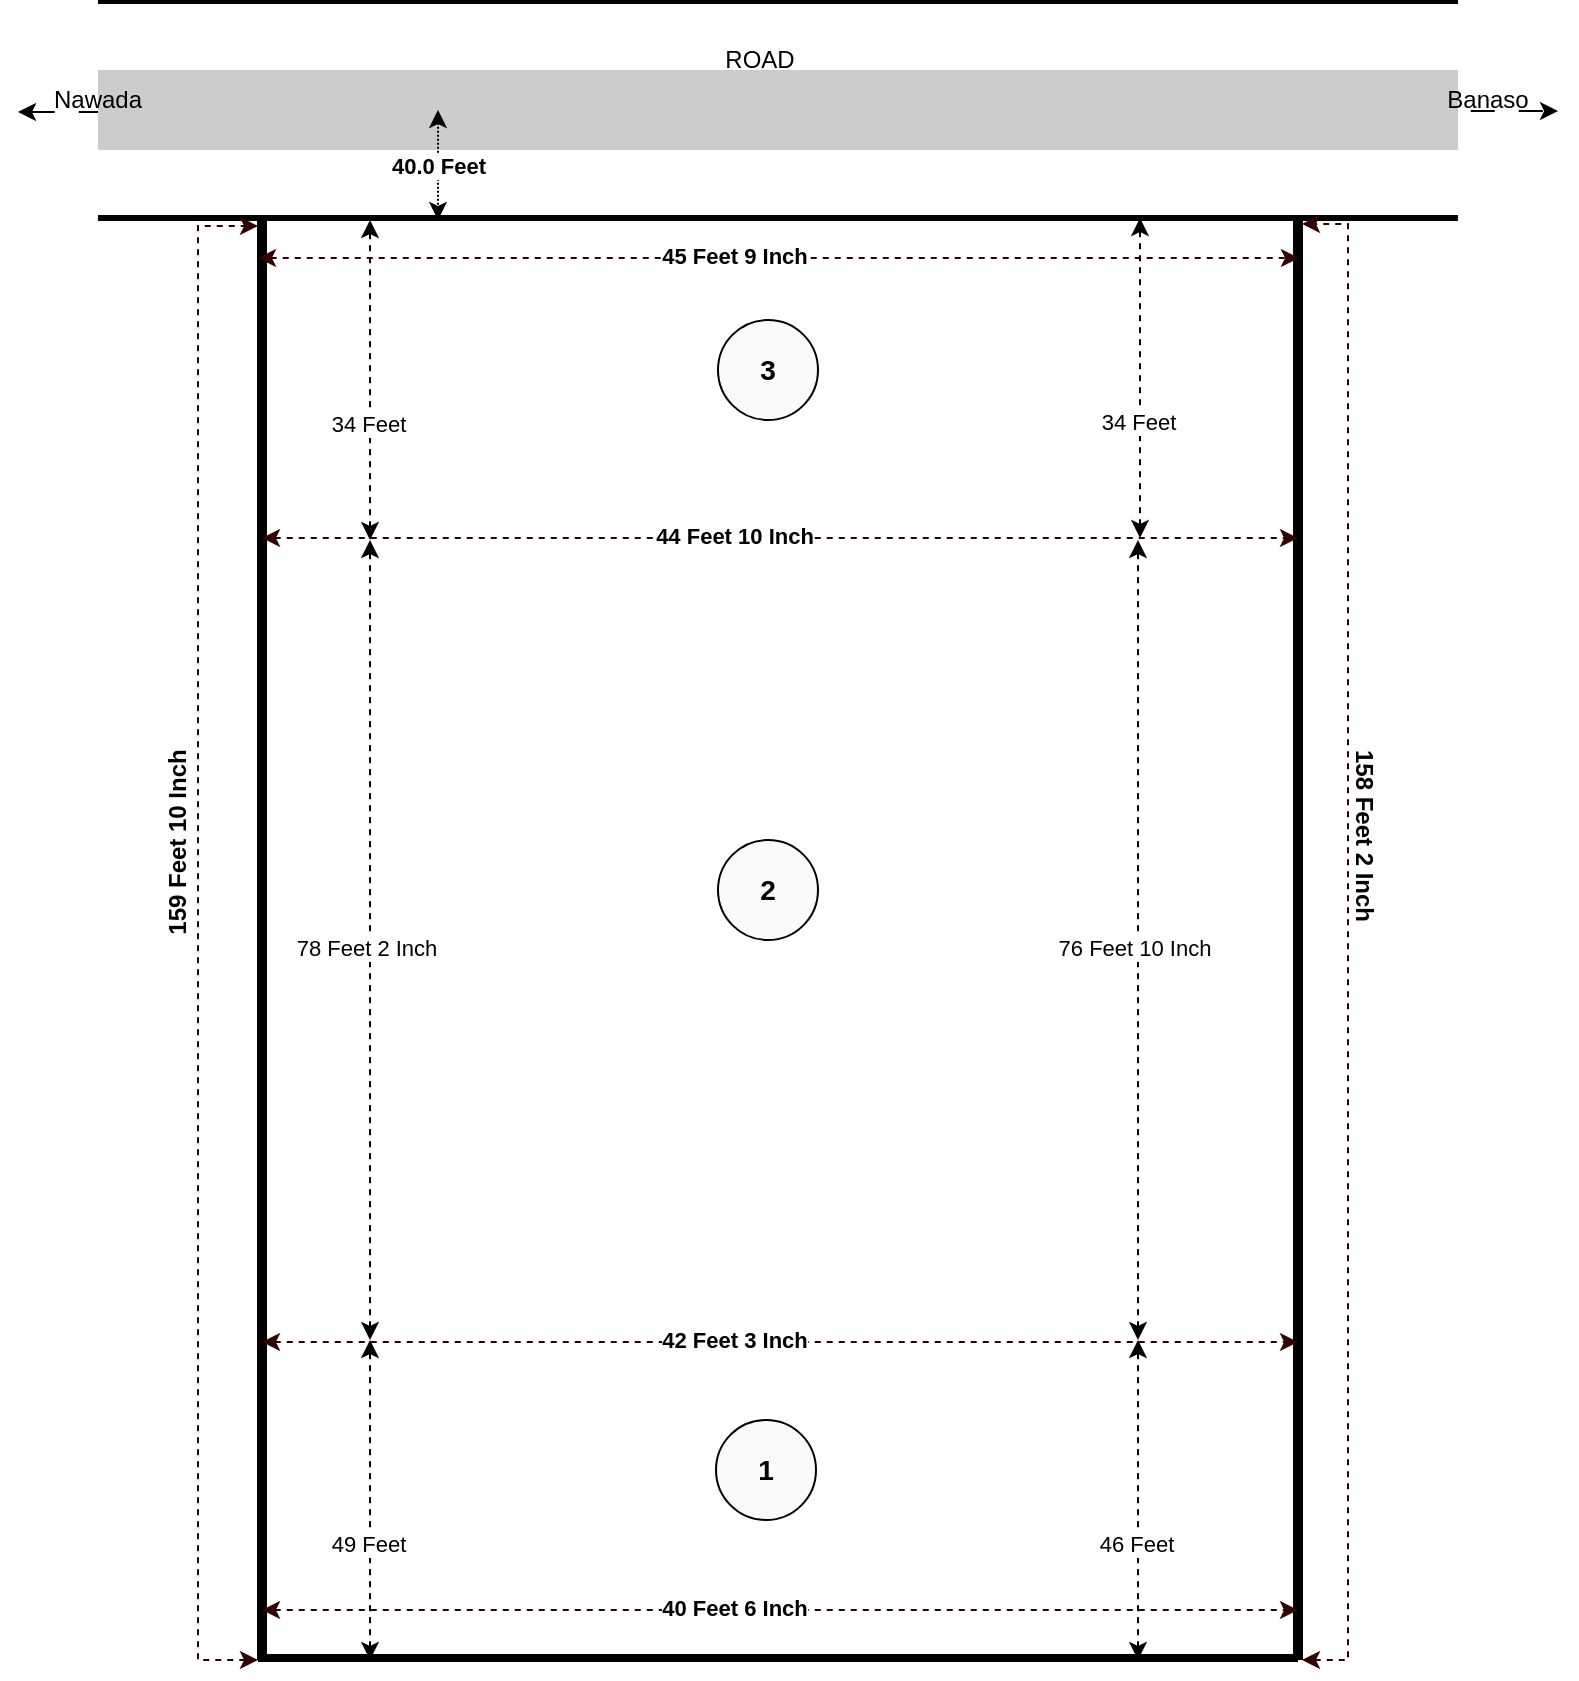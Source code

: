 <mxfile version="21.6.8" type="github">
  <diagram name="Page-1" id="Dkc9KShbpaWvhL2H0rqo">
    <mxGraphModel dx="857" dy="680" grid="1" gridSize="10" guides="1" tooltips="1" connect="1" arrows="1" fold="1" page="1" pageScale="1" pageWidth="850" pageHeight="1100" math="0" shadow="0">
      <root>
        <mxCell id="0" />
        <mxCell id="1" parent="0" />
        <mxCell id="MJouJ_tBEHJUPLvAa8a3-21" value="" style="endArrow=classic;startArrow=classic;html=1;rounded=0;dashed=1;dashPattern=12 12;strokeWidth=1;strokeColor=default;fontStyle=0;endFill=1;" parent="1" edge="1">
          <mxGeometry width="50" height="50" relative="1" as="geometry">
            <mxPoint x="20" y="58" as="sourcePoint" />
            <mxPoint x="790" y="57.5" as="targetPoint" />
          </mxGeometry>
        </mxCell>
        <mxCell id="MJouJ_tBEHJUPLvAa8a3-11" value="" style="rounded=0;whiteSpace=wrap;html=1;fillColor=#CCCCCC;strokeColor=none;gradientColor=none;dashed=1;perimeterSpacing=0;" parent="1" vertex="1">
          <mxGeometry x="60" y="37" width="680" height="40" as="geometry" />
        </mxCell>
        <mxCell id="MJouJ_tBEHJUPLvAa8a3-1" value="" style="endArrow=none;html=1;rounded=0;strokeColor=#030303;strokeWidth=2;" parent="1" edge="1">
          <mxGeometry width="50" height="50" relative="1" as="geometry">
            <mxPoint x="60" y="3" as="sourcePoint" />
            <mxPoint x="740" y="3" as="targetPoint" />
          </mxGeometry>
        </mxCell>
        <mxCell id="MJouJ_tBEHJUPLvAa8a3-2" value="" style="endArrow=none;html=1;rounded=0;strokeColor=#030303;strokeWidth=3;" parent="1" edge="1">
          <mxGeometry width="50" height="50" relative="1" as="geometry">
            <mxPoint x="60" y="111" as="sourcePoint" />
            <mxPoint x="740" y="111" as="targetPoint" />
          </mxGeometry>
        </mxCell>
        <mxCell id="MJouJ_tBEHJUPLvAa8a3-5" value="Nawada" style="text;html=1;strokeColor=none;fillColor=none;align=center;verticalAlign=middle;whiteSpace=wrap;rounded=0;fontStyle=0" parent="1" vertex="1">
          <mxGeometry x="30" y="37" width="60" height="30" as="geometry" />
        </mxCell>
        <mxCell id="MJouJ_tBEHJUPLvAa8a3-6" value="Banaso" style="text;html=1;strokeColor=none;fillColor=none;align=center;verticalAlign=middle;whiteSpace=wrap;rounded=0;fontStyle=0" parent="1" vertex="1">
          <mxGeometry x="730" y="37" width="50" height="30" as="geometry" />
        </mxCell>
        <mxCell id="MJouJ_tBEHJUPLvAa8a3-7" style="edgeStyle=orthogonalEdgeStyle;rounded=0;orthogonalLoop=1;jettySize=auto;html=1;exitX=0.5;exitY=1;exitDx=0;exitDy=0;" parent="1" source="MJouJ_tBEHJUPLvAa8a3-6" target="MJouJ_tBEHJUPLvAa8a3-6" edge="1">
          <mxGeometry relative="1" as="geometry" />
        </mxCell>
        <mxCell id="MJouJ_tBEHJUPLvAa8a3-10" value="ROAD" style="text;html=1;align=center;verticalAlign=middle;whiteSpace=wrap;rounded=0;fillColor=none;strokeColor=none;" parent="1" vertex="1">
          <mxGeometry x="361" y="17" width="60" height="30" as="geometry" />
        </mxCell>
        <mxCell id="MJouJ_tBEHJUPLvAa8a3-12" style="edgeStyle=orthogonalEdgeStyle;rounded=0;orthogonalLoop=1;jettySize=auto;html=1;exitX=0.5;exitY=1;exitDx=0;exitDy=0;" parent="1" source="MJouJ_tBEHJUPLvAa8a3-11" target="MJouJ_tBEHJUPLvAa8a3-11" edge="1">
          <mxGeometry relative="1" as="geometry" />
        </mxCell>
        <mxCell id="MJouJ_tBEHJUPLvAa8a3-15" value="" style="endArrow=classic;startArrow=classic;html=1;rounded=0;" parent="1" target="MJouJ_tBEHJUPLvAa8a3-11" edge="1">
          <mxGeometry width="50" height="50" relative="1" as="geometry">
            <mxPoint x="60" y="56.5" as="sourcePoint" />
            <mxPoint x="440" y="56.5" as="targetPoint" />
          </mxGeometry>
        </mxCell>
        <mxCell id="MJouJ_tBEHJUPLvAa8a3-19" value="" style="endArrow=classic;html=1;rounded=0;startArrow=classic;startFill=1;dashed=1;dashPattern=1 1;" parent="1" edge="1">
          <mxGeometry relative="1" as="geometry">
            <mxPoint x="230" y="57" as="sourcePoint" />
            <mxPoint x="230" y="112" as="targetPoint" />
          </mxGeometry>
        </mxCell>
        <mxCell id="MJouJ_tBEHJUPLvAa8a3-20" value="40.0 Feet" style="edgeLabel;resizable=0;html=1;align=center;verticalAlign=middle;fontStyle=1" parent="MJouJ_tBEHJUPLvAa8a3-19" connectable="0" vertex="1">
          <mxGeometry relative="1" as="geometry" />
        </mxCell>
        <mxCell id="MJouJ_tBEHJUPLvAa8a3-24" value="" style="endArrow=none;html=1;rounded=0;strokeWidth=5;" parent="1" edge="1">
          <mxGeometry width="50" height="50" relative="1" as="geometry">
            <mxPoint x="142" y="832" as="sourcePoint" />
            <mxPoint x="142" y="112" as="targetPoint" />
          </mxGeometry>
        </mxCell>
        <mxCell id="MJouJ_tBEHJUPLvAa8a3-25" value="" style="endArrow=none;html=1;rounded=0;strokeWidth=5;" parent="1" edge="1">
          <mxGeometry width="50" height="50" relative="1" as="geometry">
            <mxPoint x="660" y="832" as="sourcePoint" />
            <mxPoint x="660" y="112" as="targetPoint" />
          </mxGeometry>
        </mxCell>
        <mxCell id="ZM0QrDXeXai4huBHcrrM-1" value="" style="endArrow=classic;startArrow=classic;html=1;rounded=0;strokeColor=#330000;startFill=1;endFill=1;dashed=1;" edge="1" parent="1">
          <mxGeometry width="50" height="50" relative="1" as="geometry">
            <mxPoint x="140" y="131" as="sourcePoint" />
            <mxPoint x="660.5" y="131" as="targetPoint" />
          </mxGeometry>
        </mxCell>
        <mxCell id="ZM0QrDXeXai4huBHcrrM-3" value="45 Feet 9 Inch" style="edgeLabel;html=1;align=center;verticalAlign=middle;resizable=0;points=[];fontStyle=1" vertex="1" connectable="0" parent="ZM0QrDXeXai4huBHcrrM-1">
          <mxGeometry x="-0.088" y="1" relative="1" as="geometry">
            <mxPoint as="offset" />
          </mxGeometry>
        </mxCell>
        <mxCell id="ZM0QrDXeXai4huBHcrrM-4" value="" style="endArrow=classic;startArrow=classic;html=1;rounded=0;strokeColor=#330000;startFill=1;endFill=1;dashed=1;" edge="1" parent="1">
          <mxGeometry width="50" height="50" relative="1" as="geometry">
            <mxPoint x="142" y="271" as="sourcePoint" />
            <mxPoint x="660" y="271" as="targetPoint" />
          </mxGeometry>
        </mxCell>
        <mxCell id="ZM0QrDXeXai4huBHcrrM-5" value="44 Feet 10 Inch" style="edgeLabel;html=1;align=center;verticalAlign=middle;resizable=0;points=[];fontStyle=1" vertex="1" connectable="0" parent="ZM0QrDXeXai4huBHcrrM-4">
          <mxGeometry x="-0.088" y="1" relative="1" as="geometry">
            <mxPoint as="offset" />
          </mxGeometry>
        </mxCell>
        <mxCell id="ZM0QrDXeXai4huBHcrrM-6" value="" style="endArrow=classic;startArrow=classic;html=1;rounded=0;strokeColor=#330000;startFill=1;endFill=1;dashed=1;" edge="1" parent="1">
          <mxGeometry width="50" height="50" relative="1" as="geometry">
            <mxPoint x="142" y="673" as="sourcePoint" />
            <mxPoint x="660" y="673" as="targetPoint" />
          </mxGeometry>
        </mxCell>
        <mxCell id="ZM0QrDXeXai4huBHcrrM-7" value="42 Feet 3 Inch" style="edgeLabel;html=1;align=center;verticalAlign=middle;resizable=0;points=[];fontStyle=1" vertex="1" connectable="0" parent="ZM0QrDXeXai4huBHcrrM-6">
          <mxGeometry x="-0.088" y="1" relative="1" as="geometry">
            <mxPoint as="offset" />
          </mxGeometry>
        </mxCell>
        <mxCell id="ZM0QrDXeXai4huBHcrrM-8" value="" style="endArrow=classic;startArrow=classic;html=1;rounded=0;strokeColor=#330000;startFill=1;endFill=1;dashed=1;" edge="1" parent="1">
          <mxGeometry width="50" height="50" relative="1" as="geometry">
            <mxPoint x="142" y="807" as="sourcePoint" />
            <mxPoint x="660" y="807" as="targetPoint" />
          </mxGeometry>
        </mxCell>
        <mxCell id="ZM0QrDXeXai4huBHcrrM-9" value="40 Feet 6 Inch" style="edgeLabel;html=1;align=center;verticalAlign=middle;resizable=0;points=[];fontStyle=1" vertex="1" connectable="0" parent="ZM0QrDXeXai4huBHcrrM-8">
          <mxGeometry x="-0.088" y="1" relative="1" as="geometry">
            <mxPoint as="offset" />
          </mxGeometry>
        </mxCell>
        <mxCell id="ZM0QrDXeXai4huBHcrrM-10" value="" style="endArrow=none;html=1;rounded=0;strokeWidth=4;" edge="1" parent="1">
          <mxGeometry width="50" height="50" relative="1" as="geometry">
            <mxPoint x="140" y="831" as="sourcePoint" />
            <mxPoint x="660" y="831" as="targetPoint" />
          </mxGeometry>
        </mxCell>
        <mxCell id="ZM0QrDXeXai4huBHcrrM-13" value="&lt;h3&gt;1&lt;/h3&gt;" style="ellipse;whiteSpace=wrap;html=1;aspect=fixed;strokeColor=#000000;gradientColor=none;fillColor=#fbf9f9;" vertex="1" parent="1">
          <mxGeometry x="369" y="712" width="50" height="50" as="geometry" />
        </mxCell>
        <mxCell id="ZM0QrDXeXai4huBHcrrM-14" value="&lt;h3&gt;2&lt;/h3&gt;" style="ellipse;whiteSpace=wrap;html=1;aspect=fixed;strokeColor=#000000;gradientColor=none;fillColor=#fbf9f9;" vertex="1" parent="1">
          <mxGeometry x="370" y="422" width="50" height="50" as="geometry" />
        </mxCell>
        <mxCell id="ZM0QrDXeXai4huBHcrrM-15" value="&lt;h3&gt;3&lt;/h3&gt;" style="ellipse;whiteSpace=wrap;html=1;aspect=fixed;strokeColor=#000000;gradientColor=none;fillColor=#fbf9f9;" vertex="1" parent="1">
          <mxGeometry x="370" y="162" width="50" height="50" as="geometry" />
        </mxCell>
        <mxCell id="ZM0QrDXeXai4huBHcrrM-16" value="" style="endArrow=classic;startArrow=classic;html=1;rounded=0;strokeColor=#330000;dashed=1;" edge="1" parent="1">
          <mxGeometry width="50" height="50" relative="1" as="geometry">
            <mxPoint x="140" y="832" as="sourcePoint" />
            <mxPoint x="140" y="115" as="targetPoint" />
            <Array as="points">
              <mxPoint x="110" y="832" />
              <mxPoint x="110" y="115" />
            </Array>
          </mxGeometry>
        </mxCell>
        <mxCell id="ZM0QrDXeXai4huBHcrrM-17" value="159 Feet 10 Inch" style="text;html=1;strokeColor=none;fillColor=none;align=center;verticalAlign=middle;whiteSpace=wrap;rounded=0;rotation=-90;fontStyle=1" vertex="1" parent="1">
          <mxGeometry x="50" y="408" width="100" height="30" as="geometry" />
        </mxCell>
        <mxCell id="ZM0QrDXeXai4huBHcrrM-18" value="" style="endArrow=classic;startArrow=classic;html=1;rounded=0;dashed=1;" edge="1" parent="1">
          <mxGeometry width="50" height="50" relative="1" as="geometry">
            <mxPoint x="196" y="272" as="sourcePoint" />
            <mxPoint x="196" y="112" as="targetPoint" />
          </mxGeometry>
        </mxCell>
        <mxCell id="ZM0QrDXeXai4huBHcrrM-20" value="34 Feet" style="edgeLabel;html=1;align=center;verticalAlign=middle;resizable=0;points=[];" vertex="1" connectable="0" parent="ZM0QrDXeXai4huBHcrrM-18">
          <mxGeometry x="-0.275" y="1" relative="1" as="geometry">
            <mxPoint as="offset" />
          </mxGeometry>
        </mxCell>
        <mxCell id="ZM0QrDXeXai4huBHcrrM-21" value="" style="endArrow=classic;startArrow=classic;html=1;rounded=0;dashed=1;" edge="1" parent="1">
          <mxGeometry width="50" height="50" relative="1" as="geometry">
            <mxPoint x="581" y="271" as="sourcePoint" />
            <mxPoint x="581" y="111" as="targetPoint" />
          </mxGeometry>
        </mxCell>
        <mxCell id="ZM0QrDXeXai4huBHcrrM-22" value="34 Feet" style="edgeLabel;html=1;align=center;verticalAlign=middle;resizable=0;points=[];" vertex="1" connectable="0" parent="ZM0QrDXeXai4huBHcrrM-21">
          <mxGeometry x="-0.275" y="1" relative="1" as="geometry">
            <mxPoint as="offset" />
          </mxGeometry>
        </mxCell>
        <mxCell id="ZM0QrDXeXai4huBHcrrM-23" value="" style="endArrow=classic;startArrow=classic;html=1;rounded=0;dashed=1;strokeColor=#000000;" edge="1" parent="1">
          <mxGeometry width="50" height="50" relative="1" as="geometry">
            <mxPoint x="196" y="672" as="sourcePoint" />
            <mxPoint x="196" y="272" as="targetPoint" />
            <Array as="points">
              <mxPoint x="196" y="382" />
            </Array>
          </mxGeometry>
        </mxCell>
        <mxCell id="ZM0QrDXeXai4huBHcrrM-24" value="78 Feet 2 Inch" style="edgeLabel;html=1;align=center;verticalAlign=middle;resizable=0;points=[];" vertex="1" connectable="0" parent="ZM0QrDXeXai4huBHcrrM-23">
          <mxGeometry x="-0.02" y="2" relative="1" as="geometry">
            <mxPoint as="offset" />
          </mxGeometry>
        </mxCell>
        <mxCell id="ZM0QrDXeXai4huBHcrrM-25" value="" style="endArrow=classic;startArrow=classic;html=1;rounded=0;dashed=1;strokeColor=#000000;" edge="1" parent="1">
          <mxGeometry width="50" height="50" relative="1" as="geometry">
            <mxPoint x="580" y="672" as="sourcePoint" />
            <mxPoint x="580" y="272" as="targetPoint" />
            <Array as="points">
              <mxPoint x="580" y="382" />
            </Array>
          </mxGeometry>
        </mxCell>
        <mxCell id="ZM0QrDXeXai4huBHcrrM-26" value="76 Feet 10 Inch" style="edgeLabel;html=1;align=center;verticalAlign=middle;resizable=0;points=[];" vertex="1" connectable="0" parent="ZM0QrDXeXai4huBHcrrM-25">
          <mxGeometry x="-0.02" y="2" relative="1" as="geometry">
            <mxPoint as="offset" />
          </mxGeometry>
        </mxCell>
        <mxCell id="ZM0QrDXeXai4huBHcrrM-27" value="" style="endArrow=classic;startArrow=classic;html=1;rounded=0;dashed=1;" edge="1" parent="1">
          <mxGeometry width="50" height="50" relative="1" as="geometry">
            <mxPoint x="196" y="832" as="sourcePoint" />
            <mxPoint x="196" y="672" as="targetPoint" />
          </mxGeometry>
        </mxCell>
        <mxCell id="ZM0QrDXeXai4huBHcrrM-28" value="49 Feet" style="edgeLabel;html=1;align=center;verticalAlign=middle;resizable=0;points=[];" vertex="1" connectable="0" parent="ZM0QrDXeXai4huBHcrrM-27">
          <mxGeometry x="-0.275" y="1" relative="1" as="geometry">
            <mxPoint as="offset" />
          </mxGeometry>
        </mxCell>
        <mxCell id="ZM0QrDXeXai4huBHcrrM-29" value="" style="endArrow=classic;startArrow=classic;html=1;rounded=0;dashed=1;" edge="1" parent="1">
          <mxGeometry width="50" height="50" relative="1" as="geometry">
            <mxPoint x="580" y="832" as="sourcePoint" />
            <mxPoint x="580" y="672" as="targetPoint" />
          </mxGeometry>
        </mxCell>
        <mxCell id="ZM0QrDXeXai4huBHcrrM-30" value="46 Feet" style="edgeLabel;html=1;align=center;verticalAlign=middle;resizable=0;points=[];" vertex="1" connectable="0" parent="ZM0QrDXeXai4huBHcrrM-29">
          <mxGeometry x="-0.275" y="1" relative="1" as="geometry">
            <mxPoint as="offset" />
          </mxGeometry>
        </mxCell>
        <mxCell id="ZM0QrDXeXai4huBHcrrM-31" value="" style="endArrow=classic;startArrow=classic;html=1;rounded=0;strokeColor=#330000;dashed=1;" edge="1" parent="1">
          <mxGeometry width="50" height="50" relative="1" as="geometry">
            <mxPoint x="662" y="832" as="sourcePoint" />
            <mxPoint x="662" y="114" as="targetPoint" />
            <Array as="points">
              <mxPoint x="685" y="832" />
              <mxPoint x="685" y="470" />
              <mxPoint x="685" y="114" />
            </Array>
          </mxGeometry>
        </mxCell>
        <mxCell id="ZM0QrDXeXai4huBHcrrM-32" value="158 Feet 2 Inch" style="text;html=1;strokeColor=none;fillColor=none;align=center;verticalAlign=middle;whiteSpace=wrap;rounded=0;rotation=90;fontStyle=1" vertex="1" parent="1">
          <mxGeometry x="643" y="405" width="100" height="30" as="geometry" />
        </mxCell>
      </root>
    </mxGraphModel>
  </diagram>
</mxfile>
